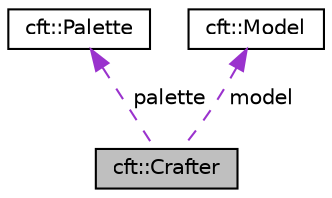 digraph "cft::Crafter"
{
  edge [fontname="Helvetica",fontsize="10",labelfontname="Helvetica",labelfontsize="10"];
  node [fontname="Helvetica",fontsize="10",shape=record];
  Node1 [label="cft::Crafter",height=0.2,width=0.4,color="black", fillcolor="grey75", style="filled", fontcolor="black"];
  Node2 -> Node1 [dir="back",color="darkorchid3",fontsize="10",style="dashed",label=" palette" ,fontname="Helvetica"];
  Node2 [label="cft::Palette",height=0.2,width=0.4,color="black", fillcolor="white", style="filled",URL="$classcft_1_1Palette.html",tooltip="Class that displays a Rectangle Color-Palette to choose from. "];
  Node3 -> Node1 [dir="back",color="darkorchid3",fontsize="10",style="dashed",label=" model" ,fontname="Helvetica"];
  Node3 [label="cft::Model",height=0.2,width=0.4,color="black", fillcolor="white", style="filled",URL="$classcft_1_1Model.html",tooltip="Class that is abstraction of a 3D-Model. "];
}

